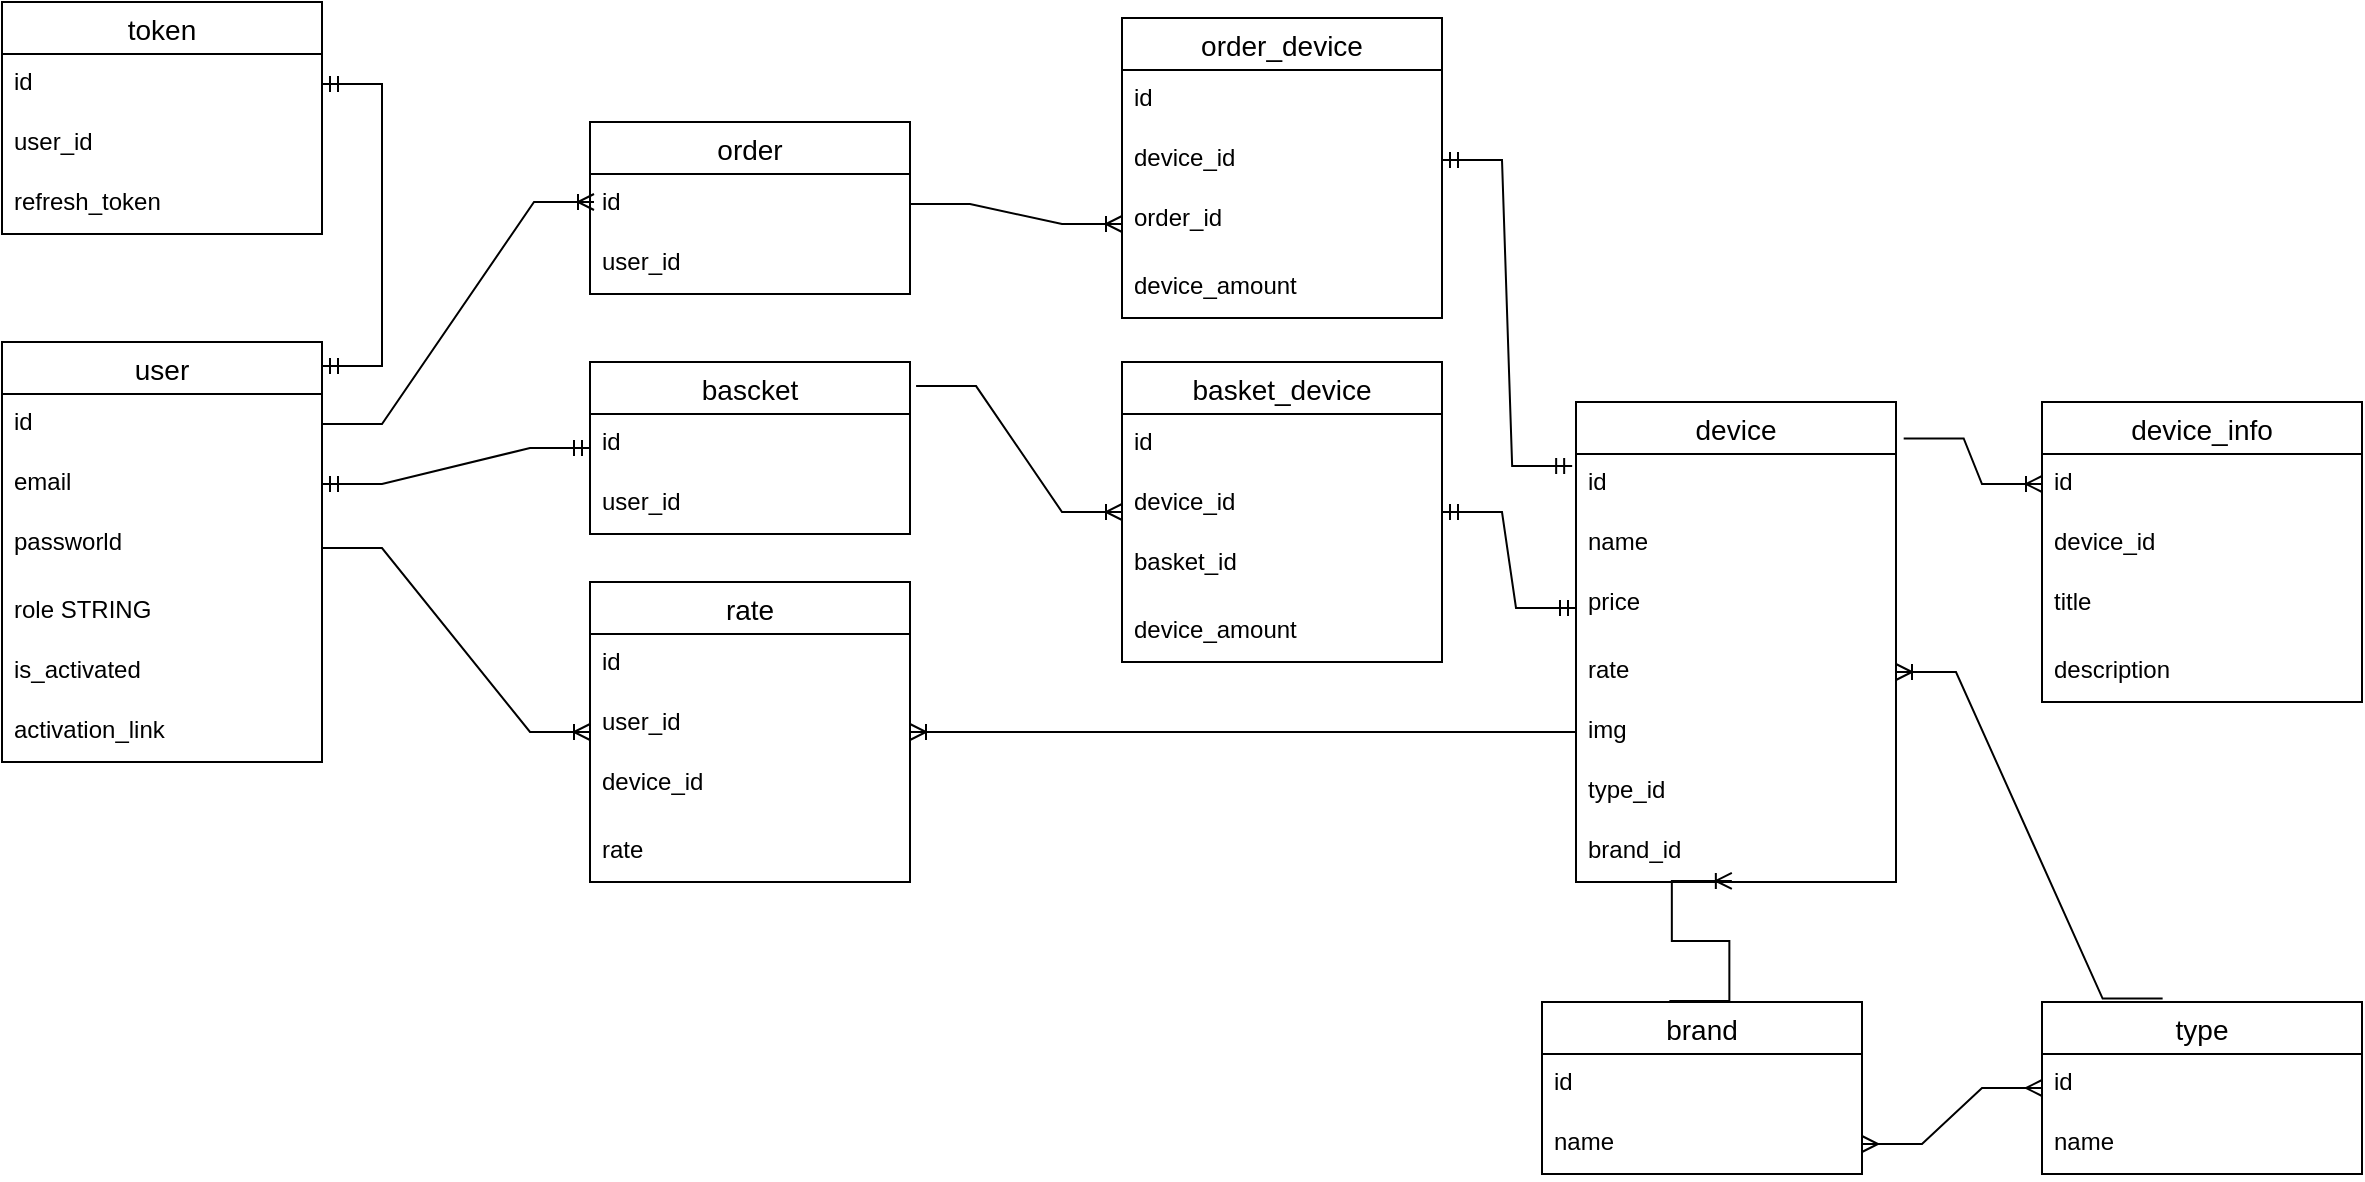 <mxfile version="17.4.4" type="device"><diagram id="hZeRhW0D8goVzrU_EnbR" name="Page-1"><mxGraphModel dx="1108" dy="462" grid="1" gridSize="10" guides="1" tooltips="1" connect="1" arrows="1" fold="1" page="1" pageScale="1" pageWidth="827" pageHeight="1169" math="0" shadow="0"><root><mxCell id="0"/><mxCell id="1" parent="0"/><mxCell id="SUFD0tpNF5tw418baIag-1" value="user" style="swimlane;fontStyle=0;childLayout=stackLayout;horizontal=1;startSize=26;horizontalStack=0;resizeParent=1;resizeParentMax=0;resizeLast=0;collapsible=1;marginBottom=0;align=center;fontSize=14;" parent="1" vertex="1"><mxGeometry x="40" y="190" width="160" height="210" as="geometry"/></mxCell><mxCell id="SUFD0tpNF5tw418baIag-2" value="id" style="text;strokeColor=none;fillColor=none;spacingLeft=4;spacingRight=4;overflow=hidden;rotatable=0;points=[[0,0.5],[1,0.5]];portConstraint=eastwest;fontSize=12;" parent="SUFD0tpNF5tw418baIag-1" vertex="1"><mxGeometry y="26" width="160" height="30" as="geometry"/></mxCell><mxCell id="SUFD0tpNF5tw418baIag-3" value="email" style="text;strokeColor=none;fillColor=none;spacingLeft=4;spacingRight=4;overflow=hidden;rotatable=0;points=[[0,0.5],[1,0.5]];portConstraint=eastwest;fontSize=12;" parent="SUFD0tpNF5tw418baIag-1" vertex="1"><mxGeometry y="56" width="160" height="30" as="geometry"/></mxCell><mxCell id="SUFD0tpNF5tw418baIag-5" value="passworld" style="text;strokeColor=none;fillColor=none;spacingLeft=4;spacingRight=4;overflow=hidden;rotatable=0;points=[[0,0.5],[1,0.5]];portConstraint=eastwest;fontSize=12;" parent="SUFD0tpNF5tw418baIag-1" vertex="1"><mxGeometry y="86" width="160" height="34" as="geometry"/></mxCell><mxCell id="SUFD0tpNF5tw418baIag-4" value="role STRING" style="text;strokeColor=none;fillColor=none;spacingLeft=4;spacingRight=4;overflow=hidden;rotatable=0;points=[[0,0.5],[1,0.5]];portConstraint=eastwest;fontSize=12;" parent="SUFD0tpNF5tw418baIag-1" vertex="1"><mxGeometry y="120" width="160" height="30" as="geometry"/></mxCell><mxCell id="RuoxXZoAFx81i13F3scx-2" value="is_activated" style="text;strokeColor=none;fillColor=none;spacingLeft=4;spacingRight=4;overflow=hidden;rotatable=0;points=[[0,0.5],[1,0.5]];portConstraint=eastwest;fontSize=12;" vertex="1" parent="SUFD0tpNF5tw418baIag-1"><mxGeometry y="150" width="160" height="30" as="geometry"/></mxCell><mxCell id="RuoxXZoAFx81i13F3scx-3" value="activation_link" style="text;strokeColor=none;fillColor=none;spacingLeft=4;spacingRight=4;overflow=hidden;rotatable=0;points=[[0,0.5],[1,0.5]];portConstraint=eastwest;fontSize=12;" vertex="1" parent="SUFD0tpNF5tw418baIag-1"><mxGeometry y="180" width="160" height="30" as="geometry"/></mxCell><mxCell id="SUFD0tpNF5tw418baIag-6" value="bascket" style="swimlane;fontStyle=0;childLayout=stackLayout;horizontal=1;startSize=26;horizontalStack=0;resizeParent=1;resizeParentMax=0;resizeLast=0;collapsible=1;marginBottom=0;align=center;fontSize=14;" parent="1" vertex="1"><mxGeometry x="334" y="200" width="160" height="86" as="geometry"/></mxCell><mxCell id="SUFD0tpNF5tw418baIag-7" value="id" style="text;strokeColor=none;fillColor=none;spacingLeft=4;spacingRight=4;overflow=hidden;rotatable=0;points=[[0,0.5],[1,0.5]];portConstraint=eastwest;fontSize=12;" parent="SUFD0tpNF5tw418baIag-6" vertex="1"><mxGeometry y="26" width="160" height="30" as="geometry"/></mxCell><mxCell id="SUFD0tpNF5tw418baIag-8" value="user_id" style="text;strokeColor=none;fillColor=none;spacingLeft=4;spacingRight=4;overflow=hidden;rotatable=0;points=[[0,0.5],[1,0.5]];portConstraint=eastwest;fontSize=12;" parent="SUFD0tpNF5tw418baIag-6" vertex="1"><mxGeometry y="56" width="160" height="30" as="geometry"/></mxCell><mxCell id="SUFD0tpNF5tw418baIag-11" value="" style="edgeStyle=entityRelationEdgeStyle;fontSize=12;html=1;endArrow=ERmandOne;startArrow=ERmandOne;rounded=0;exitX=1;exitY=0.5;exitDx=0;exitDy=0;" parent="1" source="SUFD0tpNF5tw418baIag-3" target="SUFD0tpNF5tw418baIag-6" edge="1"><mxGeometry width="100" height="100" relative="1" as="geometry"><mxPoint x="314" y="370" as="sourcePoint"/><mxPoint x="414" y="270" as="targetPoint"/></mxGeometry></mxCell><mxCell id="SUFD0tpNF5tw418baIag-14" value="device" style="swimlane;fontStyle=0;childLayout=stackLayout;horizontal=1;startSize=26;horizontalStack=0;resizeParent=1;resizeParentMax=0;resizeLast=0;collapsible=1;marginBottom=0;align=center;fontSize=14;" parent="1" vertex="1"><mxGeometry x="827" y="220" width="160" height="240" as="geometry"/></mxCell><mxCell id="SUFD0tpNF5tw418baIag-15" value="id" style="text;strokeColor=none;fillColor=none;spacingLeft=4;spacingRight=4;overflow=hidden;rotatable=0;points=[[0,0.5],[1,0.5]];portConstraint=eastwest;fontSize=12;" parent="SUFD0tpNF5tw418baIag-14" vertex="1"><mxGeometry y="26" width="160" height="30" as="geometry"/></mxCell><mxCell id="SUFD0tpNF5tw418baIag-16" value="name" style="text;strokeColor=none;fillColor=none;spacingLeft=4;spacingRight=4;overflow=hidden;rotatable=0;points=[[0,0.5],[1,0.5]];portConstraint=eastwest;fontSize=12;" parent="SUFD0tpNF5tw418baIag-14" vertex="1"><mxGeometry y="56" width="160" height="30" as="geometry"/></mxCell><mxCell id="SUFD0tpNF5tw418baIag-17" value="price" style="text;strokeColor=none;fillColor=none;spacingLeft=4;spacingRight=4;overflow=hidden;rotatable=0;points=[[0,0.5],[1,0.5]];portConstraint=eastwest;fontSize=12;" parent="SUFD0tpNF5tw418baIag-14" vertex="1"><mxGeometry y="86" width="160" height="34" as="geometry"/></mxCell><mxCell id="SUFD0tpNF5tw418baIag-21" value="rate" style="text;strokeColor=none;fillColor=none;spacingLeft=4;spacingRight=4;overflow=hidden;rotatable=0;points=[[0,0.5],[1,0.5]];portConstraint=eastwest;fontSize=12;" parent="SUFD0tpNF5tw418baIag-14" vertex="1"><mxGeometry y="120" width="160" height="30" as="geometry"/></mxCell><mxCell id="SUFD0tpNF5tw418baIag-23" value="img" style="text;strokeColor=none;fillColor=none;spacingLeft=4;spacingRight=4;overflow=hidden;rotatable=0;points=[[0,0.5],[1,0.5]];portConstraint=eastwest;fontSize=12;" parent="SUFD0tpNF5tw418baIag-14" vertex="1"><mxGeometry y="150" width="160" height="30" as="geometry"/></mxCell><mxCell id="SUFD0tpNF5tw418baIag-24" value="type_id" style="text;strokeColor=none;fillColor=none;spacingLeft=4;spacingRight=4;overflow=hidden;rotatable=0;points=[[0,0.5],[1,0.5]];portConstraint=eastwest;fontSize=12;" parent="SUFD0tpNF5tw418baIag-14" vertex="1"><mxGeometry y="180" width="160" height="30" as="geometry"/></mxCell><mxCell id="SUFD0tpNF5tw418baIag-22" value="brand_id" style="text;strokeColor=none;fillColor=none;spacingLeft=4;spacingRight=4;overflow=hidden;rotatable=0;points=[[0,0.5],[1,0.5]];portConstraint=eastwest;fontSize=12;" parent="SUFD0tpNF5tw418baIag-14" vertex="1"><mxGeometry y="210" width="160" height="30" as="geometry"/></mxCell><mxCell id="SUFD0tpNF5tw418baIag-25" value="type" style="swimlane;fontStyle=0;childLayout=stackLayout;horizontal=1;startSize=26;horizontalStack=0;resizeParent=1;resizeParentMax=0;resizeLast=0;collapsible=1;marginBottom=0;align=center;fontSize=14;" parent="1" vertex="1"><mxGeometry x="1060" y="520" width="160" height="86" as="geometry"/></mxCell><mxCell id="SUFD0tpNF5tw418baIag-26" value="id" style="text;strokeColor=none;fillColor=none;spacingLeft=4;spacingRight=4;overflow=hidden;rotatable=0;points=[[0,0.5],[1,0.5]];portConstraint=eastwest;fontSize=12;" parent="SUFD0tpNF5tw418baIag-25" vertex="1"><mxGeometry y="26" width="160" height="30" as="geometry"/></mxCell><mxCell id="SUFD0tpNF5tw418baIag-27" value="name" style="text;strokeColor=none;fillColor=none;spacingLeft=4;spacingRight=4;overflow=hidden;rotatable=0;points=[[0,0.5],[1,0.5]];portConstraint=eastwest;fontSize=12;" parent="SUFD0tpNF5tw418baIag-25" vertex="1"><mxGeometry y="56" width="160" height="30" as="geometry"/></mxCell><mxCell id="SUFD0tpNF5tw418baIag-30" value="brand" style="swimlane;fontStyle=0;childLayout=stackLayout;horizontal=1;startSize=26;horizontalStack=0;resizeParent=1;resizeParentMax=0;resizeLast=0;collapsible=1;marginBottom=0;align=center;fontSize=14;" parent="1" vertex="1"><mxGeometry x="810" y="520" width="160" height="86" as="geometry"/></mxCell><mxCell id="SUFD0tpNF5tw418baIag-31" value="id" style="text;strokeColor=none;fillColor=none;spacingLeft=4;spacingRight=4;overflow=hidden;rotatable=0;points=[[0,0.5],[1,0.5]];portConstraint=eastwest;fontSize=12;" parent="SUFD0tpNF5tw418baIag-30" vertex="1"><mxGeometry y="26" width="160" height="30" as="geometry"/></mxCell><mxCell id="SUFD0tpNF5tw418baIag-32" value="name" style="text;strokeColor=none;fillColor=none;spacingLeft=4;spacingRight=4;overflow=hidden;rotatable=0;points=[[0,0.5],[1,0.5]];portConstraint=eastwest;fontSize=12;" parent="SUFD0tpNF5tw418baIag-30" vertex="1"><mxGeometry y="56" width="160" height="30" as="geometry"/></mxCell><mxCell id="SUFD0tpNF5tw418baIag-35" value="" style="edgeStyle=entityRelationEdgeStyle;fontSize=12;html=1;endArrow=ERoneToMany;rounded=0;exitX=0.377;exitY=-0.02;exitDx=0;exitDy=0;exitPerimeter=0;entryX=1;entryY=0.5;entryDx=0;entryDy=0;" parent="1" source="SUFD0tpNF5tw418baIag-25" target="SUFD0tpNF5tw418baIag-21" edge="1"><mxGeometry width="100" height="100" relative="1" as="geometry"><mxPoint x="210" y="460" as="sourcePoint"/><mxPoint x="1130" y="410" as="targetPoint"/></mxGeometry></mxCell><mxCell id="SUFD0tpNF5tw418baIag-36" value="" style="edgeStyle=entityRelationEdgeStyle;fontSize=12;html=1;endArrow=ERoneToMany;rounded=0;entryX=0.487;entryY=0.983;entryDx=0;entryDy=0;entryPerimeter=0;exitX=0.398;exitY=-0.006;exitDx=0;exitDy=0;exitPerimeter=0;" parent="1" source="SUFD0tpNF5tw418baIag-30" target="SUFD0tpNF5tw418baIag-22" edge="1"><mxGeometry width="100" height="100" relative="1" as="geometry"><mxPoint x="810" y="510" as="sourcePoint"/><mxPoint x="760" y="580" as="targetPoint"/></mxGeometry></mxCell><mxCell id="SUFD0tpNF5tw418baIag-37" value="" style="edgeStyle=entityRelationEdgeStyle;fontSize=12;html=1;endArrow=ERmany;startArrow=ERmany;rounded=0;exitX=1;exitY=0.5;exitDx=0;exitDy=0;" parent="1" source="SUFD0tpNF5tw418baIag-32" target="SUFD0tpNF5tw418baIag-25" edge="1"><mxGeometry width="100" height="100" relative="1" as="geometry"><mxPoint x="400" y="580" as="sourcePoint"/><mxPoint x="450" y="530" as="targetPoint"/></mxGeometry></mxCell><mxCell id="SUFD0tpNF5tw418baIag-38" value="device_info" style="swimlane;fontStyle=0;childLayout=stackLayout;horizontal=1;startSize=26;horizontalStack=0;resizeParent=1;resizeParentMax=0;resizeLast=0;collapsible=1;marginBottom=0;align=center;fontSize=14;" parent="1" vertex="1"><mxGeometry x="1060" y="220" width="160" height="150" as="geometry"/></mxCell><mxCell id="SUFD0tpNF5tw418baIag-39" value="id" style="text;strokeColor=none;fillColor=none;spacingLeft=4;spacingRight=4;overflow=hidden;rotatable=0;points=[[0,0.5],[1,0.5]];portConstraint=eastwest;fontSize=12;" parent="SUFD0tpNF5tw418baIag-38" vertex="1"><mxGeometry y="26" width="160" height="30" as="geometry"/></mxCell><mxCell id="SUFD0tpNF5tw418baIag-40" value="device_id" style="text;strokeColor=none;fillColor=none;spacingLeft=4;spacingRight=4;overflow=hidden;rotatable=0;points=[[0,0.5],[1,0.5]];portConstraint=eastwest;fontSize=12;" parent="SUFD0tpNF5tw418baIag-38" vertex="1"><mxGeometry y="56" width="160" height="30" as="geometry"/></mxCell><mxCell id="SUFD0tpNF5tw418baIag-41" value="title" style="text;strokeColor=none;fillColor=none;spacingLeft=4;spacingRight=4;overflow=hidden;rotatable=0;points=[[0,0.5],[1,0.5]];portConstraint=eastwest;fontSize=12;" parent="SUFD0tpNF5tw418baIag-38" vertex="1"><mxGeometry y="86" width="160" height="34" as="geometry"/></mxCell><mxCell id="SUFD0tpNF5tw418baIag-42" value="description" style="text;strokeColor=none;fillColor=none;spacingLeft=4;spacingRight=4;overflow=hidden;rotatable=0;points=[[0,0.5],[1,0.5]];portConstraint=eastwest;fontSize=12;" parent="SUFD0tpNF5tw418baIag-38" vertex="1"><mxGeometry y="120" width="160" height="30" as="geometry"/></mxCell><mxCell id="SUFD0tpNF5tw418baIag-43" value="" style="edgeStyle=entityRelationEdgeStyle;fontSize=12;html=1;endArrow=ERoneToMany;rounded=0;exitX=1.024;exitY=0.076;exitDx=0;exitDy=0;exitPerimeter=0;" parent="1" source="SUFD0tpNF5tw418baIag-14" target="SUFD0tpNF5tw418baIag-39" edge="1"><mxGeometry width="100" height="100" relative="1" as="geometry"><mxPoint x="360" y="690" as="sourcePoint"/><mxPoint x="1060" y="220" as="targetPoint"/></mxGeometry></mxCell><mxCell id="SUFD0tpNF5tw418baIag-44" value="basket_device" style="swimlane;fontStyle=0;childLayout=stackLayout;horizontal=1;startSize=26;horizontalStack=0;resizeParent=1;resizeParentMax=0;resizeLast=0;collapsible=1;marginBottom=0;align=center;fontSize=14;" parent="1" vertex="1"><mxGeometry x="600" y="200" width="160" height="150" as="geometry"/></mxCell><mxCell id="SUFD0tpNF5tw418baIag-45" value="id" style="text;strokeColor=none;fillColor=none;spacingLeft=4;spacingRight=4;overflow=hidden;rotatable=0;points=[[0,0.5],[1,0.5]];portConstraint=eastwest;fontSize=12;" parent="SUFD0tpNF5tw418baIag-44" vertex="1"><mxGeometry y="26" width="160" height="30" as="geometry"/></mxCell><mxCell id="SUFD0tpNF5tw418baIag-46" value="device_id" style="text;strokeColor=none;fillColor=none;spacingLeft=4;spacingRight=4;overflow=hidden;rotatable=0;points=[[0,0.5],[1,0.5]];portConstraint=eastwest;fontSize=12;" parent="SUFD0tpNF5tw418baIag-44" vertex="1"><mxGeometry y="56" width="160" height="30" as="geometry"/></mxCell><mxCell id="SUFD0tpNF5tw418baIag-48" value="basket_id" style="text;strokeColor=none;fillColor=none;spacingLeft=4;spacingRight=4;overflow=hidden;rotatable=0;points=[[0,0.5],[1,0.5]];portConstraint=eastwest;fontSize=12;" parent="SUFD0tpNF5tw418baIag-44" vertex="1"><mxGeometry y="86" width="160" height="34" as="geometry"/></mxCell><mxCell id="YWA_Ww9ENnkFtok94tXo-1" value="device_amount" style="text;strokeColor=none;fillColor=none;spacingLeft=4;spacingRight=4;overflow=hidden;rotatable=0;points=[[0,0.5],[1,0.5]];portConstraint=eastwest;fontSize=12;" parent="SUFD0tpNF5tw418baIag-44" vertex="1"><mxGeometry y="120" width="160" height="30" as="geometry"/></mxCell><mxCell id="SUFD0tpNF5tw418baIag-49" value="" style="edgeStyle=entityRelationEdgeStyle;fontSize=12;html=1;endArrow=ERoneToMany;rounded=0;exitX=1.019;exitY=0.14;exitDx=0;exitDy=0;exitPerimeter=0;" parent="1" source="SUFD0tpNF5tw418baIag-6" target="SUFD0tpNF5tw418baIag-44" edge="1"><mxGeometry width="100" height="100" relative="1" as="geometry"><mxPoint x="360" y="390" as="sourcePoint"/><mxPoint x="460" y="290" as="targetPoint"/></mxGeometry></mxCell><mxCell id="SUFD0tpNF5tw418baIag-50" value="" style="edgeStyle=entityRelationEdgeStyle;fontSize=12;html=1;endArrow=ERmandOne;startArrow=ERmandOne;rounded=0;exitX=0;exitY=0.5;exitDx=0;exitDy=0;" parent="1" source="SUFD0tpNF5tw418baIag-17" target="SUFD0tpNF5tw418baIag-44" edge="1"><mxGeometry width="100" height="100" relative="1" as="geometry"><mxPoint x="380" y="390" as="sourcePoint"/><mxPoint x="480" y="290" as="targetPoint"/></mxGeometry></mxCell><mxCell id="SUFD0tpNF5tw418baIag-52" value="rate" style="swimlane;fontStyle=0;childLayout=stackLayout;horizontal=1;startSize=26;horizontalStack=0;resizeParent=1;resizeParentMax=0;resizeLast=0;collapsible=1;marginBottom=0;align=center;fontSize=14;" parent="1" vertex="1"><mxGeometry x="334" y="310" width="160" height="150" as="geometry"/></mxCell><mxCell id="SUFD0tpNF5tw418baIag-53" value="id" style="text;strokeColor=none;fillColor=none;spacingLeft=4;spacingRight=4;overflow=hidden;rotatable=0;points=[[0,0.5],[1,0.5]];portConstraint=eastwest;fontSize=12;" parent="SUFD0tpNF5tw418baIag-52" vertex="1"><mxGeometry y="26" width="160" height="30" as="geometry"/></mxCell><mxCell id="SUFD0tpNF5tw418baIag-54" value="user_id" style="text;strokeColor=none;fillColor=none;spacingLeft=4;spacingRight=4;overflow=hidden;rotatable=0;points=[[0,0.5],[1,0.5]];portConstraint=eastwest;fontSize=12;" parent="SUFD0tpNF5tw418baIag-52" vertex="1"><mxGeometry y="56" width="160" height="30" as="geometry"/></mxCell><mxCell id="SUFD0tpNF5tw418baIag-55" value="device_id" style="text;strokeColor=none;fillColor=none;spacingLeft=4;spacingRight=4;overflow=hidden;rotatable=0;points=[[0,0.5],[1,0.5]];portConstraint=eastwest;fontSize=12;" parent="SUFD0tpNF5tw418baIag-52" vertex="1"><mxGeometry y="86" width="160" height="34" as="geometry"/></mxCell><mxCell id="SUFD0tpNF5tw418baIag-56" value="rate" style="text;strokeColor=none;fillColor=none;spacingLeft=4;spacingRight=4;overflow=hidden;rotatable=0;points=[[0,0.5],[1,0.5]];portConstraint=eastwest;fontSize=12;" parent="SUFD0tpNF5tw418baIag-52" vertex="1"><mxGeometry y="120" width="160" height="30" as="geometry"/></mxCell><mxCell id="SUFD0tpNF5tw418baIag-57" value="" style="edgeStyle=entityRelationEdgeStyle;fontSize=12;html=1;endArrow=ERoneToMany;rounded=0;" parent="1" source="SUFD0tpNF5tw418baIag-5" target="SUFD0tpNF5tw418baIag-52" edge="1"><mxGeometry width="100" height="100" relative="1" as="geometry"><mxPoint x="330" y="460" as="sourcePoint"/><mxPoint x="490" y="420" as="targetPoint"/></mxGeometry></mxCell><mxCell id="SUFD0tpNF5tw418baIag-58" value="" style="edgeStyle=entityRelationEdgeStyle;fontSize=12;html=1;endArrow=ERoneToMany;rounded=0;exitX=0;exitY=0.5;exitDx=0;exitDy=0;" parent="1" source="SUFD0tpNF5tw418baIag-23" target="SUFD0tpNF5tw418baIag-52" edge="1"><mxGeometry width="100" height="100" relative="1" as="geometry"><mxPoint x="510" y="310" as="sourcePoint"/><mxPoint x="430" y="360" as="targetPoint"/></mxGeometry></mxCell><mxCell id="IkXxFlftjOC6oyxYw-Yh-1" value="order" style="swimlane;fontStyle=0;childLayout=stackLayout;horizontal=1;startSize=26;horizontalStack=0;resizeParent=1;resizeParentMax=0;resizeLast=0;collapsible=1;marginBottom=0;align=center;fontSize=14;" parent="1" vertex="1"><mxGeometry x="334" y="80" width="160" height="86" as="geometry"/></mxCell><mxCell id="IkXxFlftjOC6oyxYw-Yh-2" value="id" style="text;strokeColor=none;fillColor=none;spacingLeft=4;spacingRight=4;overflow=hidden;rotatable=0;points=[[0,0.5],[1,0.5]];portConstraint=eastwest;fontSize=12;" parent="IkXxFlftjOC6oyxYw-Yh-1" vertex="1"><mxGeometry y="26" width="160" height="30" as="geometry"/></mxCell><mxCell id="IkXxFlftjOC6oyxYw-Yh-3" value="user_id" style="text;strokeColor=none;fillColor=none;spacingLeft=4;spacingRight=4;overflow=hidden;rotatable=0;points=[[0,0.5],[1,0.5]];portConstraint=eastwest;fontSize=12;" parent="IkXxFlftjOC6oyxYw-Yh-1" vertex="1"><mxGeometry y="56" width="160" height="30" as="geometry"/></mxCell><mxCell id="IkXxFlftjOC6oyxYw-Yh-4" value="order_device" style="swimlane;fontStyle=0;childLayout=stackLayout;horizontal=1;startSize=26;horizontalStack=0;resizeParent=1;resizeParentMax=0;resizeLast=0;collapsible=1;marginBottom=0;align=center;fontSize=14;" parent="1" vertex="1"><mxGeometry x="600" y="28" width="160" height="150" as="geometry"/></mxCell><mxCell id="IkXxFlftjOC6oyxYw-Yh-5" value="id" style="text;strokeColor=none;fillColor=none;spacingLeft=4;spacingRight=4;overflow=hidden;rotatable=0;points=[[0,0.5],[1,0.5]];portConstraint=eastwest;fontSize=12;" parent="IkXxFlftjOC6oyxYw-Yh-4" vertex="1"><mxGeometry y="26" width="160" height="30" as="geometry"/></mxCell><mxCell id="IkXxFlftjOC6oyxYw-Yh-6" value="device_id" style="text;strokeColor=none;fillColor=none;spacingLeft=4;spacingRight=4;overflow=hidden;rotatable=0;points=[[0,0.5],[1,0.5]];portConstraint=eastwest;fontSize=12;" parent="IkXxFlftjOC6oyxYw-Yh-4" vertex="1"><mxGeometry y="56" width="160" height="30" as="geometry"/></mxCell><mxCell id="IkXxFlftjOC6oyxYw-Yh-7" value="order_id" style="text;strokeColor=none;fillColor=none;spacingLeft=4;spacingRight=4;overflow=hidden;rotatable=0;points=[[0,0.5],[1,0.5]];portConstraint=eastwest;fontSize=12;" parent="IkXxFlftjOC6oyxYw-Yh-4" vertex="1"><mxGeometry y="86" width="160" height="34" as="geometry"/></mxCell><mxCell id="IkXxFlftjOC6oyxYw-Yh-8" value="device_amount" style="text;strokeColor=none;fillColor=none;spacingLeft=4;spacingRight=4;overflow=hidden;rotatable=0;points=[[0,0.5],[1,0.5]];portConstraint=eastwest;fontSize=12;" parent="IkXxFlftjOC6oyxYw-Yh-4" vertex="1"><mxGeometry y="120" width="160" height="30" as="geometry"/></mxCell><mxCell id="IkXxFlftjOC6oyxYw-Yh-10" value="" style="edgeStyle=entityRelationEdgeStyle;fontSize=12;html=1;endArrow=ERoneToMany;rounded=0;entryX=0;entryY=0.5;entryDx=0;entryDy=0;exitX=1;exitY=0.5;exitDx=0;exitDy=0;" parent="1" source="IkXxFlftjOC6oyxYw-Yh-2" target="IkXxFlftjOC6oyxYw-Yh-7" edge="1"><mxGeometry width="100" height="100" relative="1" as="geometry"><mxPoint x="494" y="70" as="sourcePoint"/><mxPoint x="596.96" y="134.48" as="targetPoint"/></mxGeometry></mxCell><mxCell id="IkXxFlftjOC6oyxYw-Yh-11" value="" style="edgeStyle=entityRelationEdgeStyle;fontSize=12;html=1;endArrow=ERmandOne;startArrow=ERmandOne;rounded=0;entryX=1;entryY=0.5;entryDx=0;entryDy=0;exitX=-0.012;exitY=0.2;exitDx=0;exitDy=0;exitPerimeter=0;" parent="1" source="SUFD0tpNF5tw418baIag-15" target="IkXxFlftjOC6oyxYw-Yh-6" edge="1"><mxGeometry width="100" height="100" relative="1" as="geometry"><mxPoint x="910" y="130" as="sourcePoint"/><mxPoint x="800" y="95.08" as="targetPoint"/></mxGeometry></mxCell><mxCell id="IkXxFlftjOC6oyxYw-Yh-14" value="" style="edgeStyle=entityRelationEdgeStyle;fontSize=12;html=1;endArrow=ERoneToMany;rounded=0;entryX=0;entryY=0.5;entryDx=0;entryDy=0;exitX=1;exitY=0.5;exitDx=0;exitDy=0;" parent="1" source="SUFD0tpNF5tw418baIag-2" edge="1"><mxGeometry width="100" height="100" relative="1" as="geometry"><mxPoint x="220" y="148" as="sourcePoint"/><mxPoint x="336" y="120" as="targetPoint"/></mxGeometry></mxCell><mxCell id="RuoxXZoAFx81i13F3scx-4" value="token" style="swimlane;fontStyle=0;childLayout=stackLayout;horizontal=1;startSize=26;horizontalStack=0;resizeParent=1;resizeParentMax=0;resizeLast=0;collapsible=1;marginBottom=0;align=center;fontSize=14;" vertex="1" parent="1"><mxGeometry x="40" y="20" width="160" height="116" as="geometry"/></mxCell><mxCell id="RuoxXZoAFx81i13F3scx-15" value="id" style="text;strokeColor=none;fillColor=none;spacingLeft=4;spacingRight=4;overflow=hidden;rotatable=0;points=[[0,0.5],[1,0.5]];portConstraint=eastwest;fontSize=12;" vertex="1" parent="RuoxXZoAFx81i13F3scx-4"><mxGeometry y="26" width="160" height="30" as="geometry"/></mxCell><mxCell id="RuoxXZoAFx81i13F3scx-10" value="user_id" style="text;strokeColor=none;fillColor=none;spacingLeft=4;spacingRight=4;overflow=hidden;rotatable=0;points=[[0,0.5],[1,0.5]];portConstraint=eastwest;fontSize=12;" vertex="1" parent="RuoxXZoAFx81i13F3scx-4"><mxGeometry y="56" width="160" height="30" as="geometry"/></mxCell><mxCell id="RuoxXZoAFx81i13F3scx-6" value="refresh_token" style="text;strokeColor=none;fillColor=none;spacingLeft=4;spacingRight=4;overflow=hidden;rotatable=0;points=[[0,0.5],[1,0.5]];portConstraint=eastwest;fontSize=12;" vertex="1" parent="RuoxXZoAFx81i13F3scx-4"><mxGeometry y="86" width="160" height="30" as="geometry"/></mxCell><mxCell id="RuoxXZoAFx81i13F3scx-13" value="" style="edgeStyle=entityRelationEdgeStyle;fontSize=12;html=1;endArrow=ERmandOne;startArrow=ERmandOne;rounded=0;entryX=1;entryY=0.057;entryDx=0;entryDy=0;entryPerimeter=0;" edge="1" parent="1" source="RuoxXZoAFx81i13F3scx-15" target="SUFD0tpNF5tw418baIag-1"><mxGeometry width="100" height="100" relative="1" as="geometry"><mxPoint x="210" y="40" as="sourcePoint"/><mxPoint y="80" as="targetPoint"/></mxGeometry></mxCell></root></mxGraphModel></diagram></mxfile>
